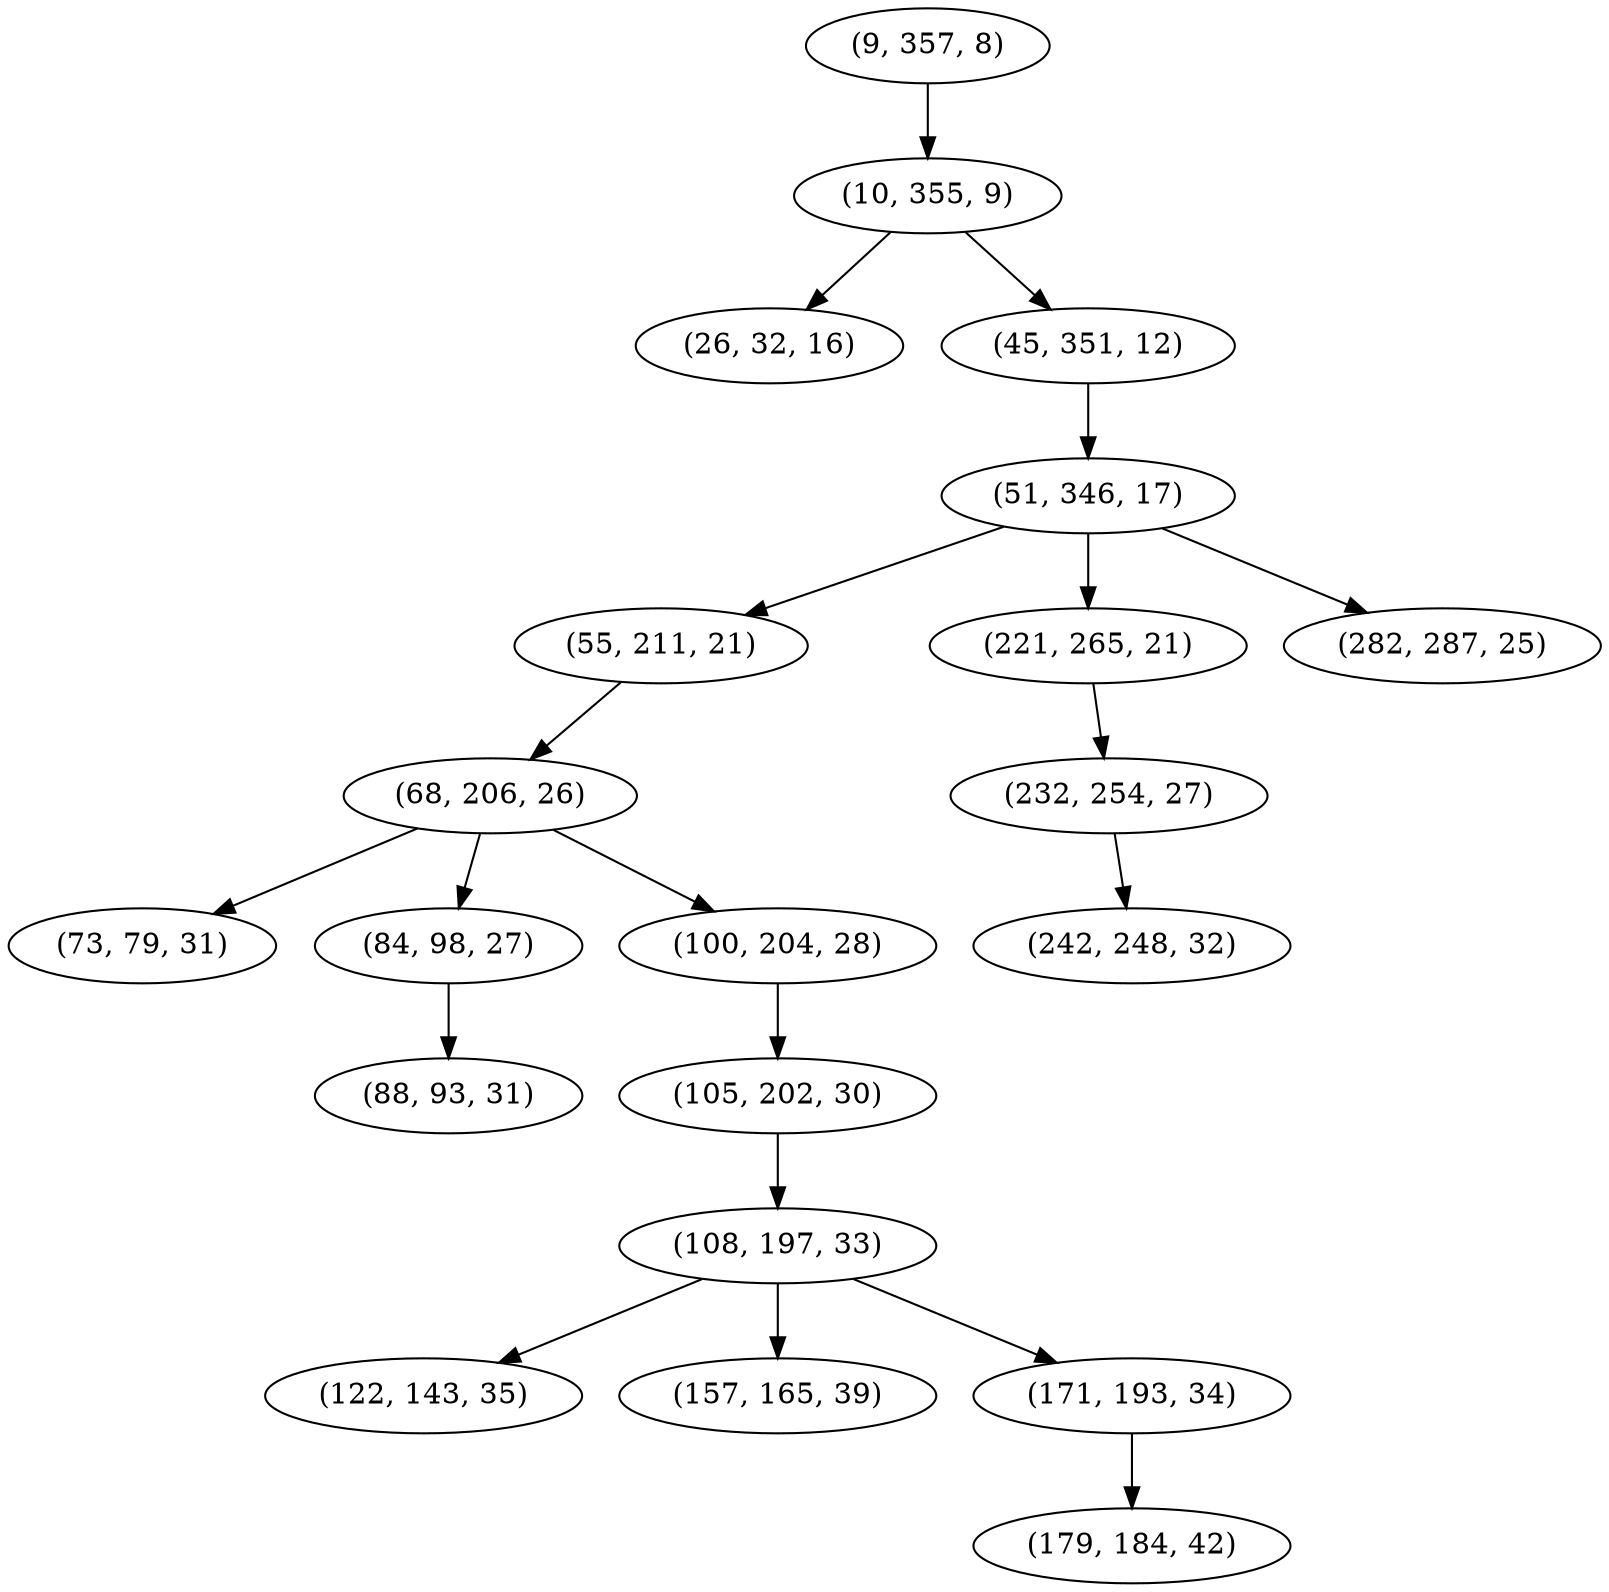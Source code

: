 digraph tree {
    "(9, 357, 8)";
    "(10, 355, 9)";
    "(26, 32, 16)";
    "(45, 351, 12)";
    "(51, 346, 17)";
    "(55, 211, 21)";
    "(68, 206, 26)";
    "(73, 79, 31)";
    "(84, 98, 27)";
    "(88, 93, 31)";
    "(100, 204, 28)";
    "(105, 202, 30)";
    "(108, 197, 33)";
    "(122, 143, 35)";
    "(157, 165, 39)";
    "(171, 193, 34)";
    "(179, 184, 42)";
    "(221, 265, 21)";
    "(232, 254, 27)";
    "(242, 248, 32)";
    "(282, 287, 25)";
    "(9, 357, 8)" -> "(10, 355, 9)";
    "(10, 355, 9)" -> "(26, 32, 16)";
    "(10, 355, 9)" -> "(45, 351, 12)";
    "(45, 351, 12)" -> "(51, 346, 17)";
    "(51, 346, 17)" -> "(55, 211, 21)";
    "(51, 346, 17)" -> "(221, 265, 21)";
    "(51, 346, 17)" -> "(282, 287, 25)";
    "(55, 211, 21)" -> "(68, 206, 26)";
    "(68, 206, 26)" -> "(73, 79, 31)";
    "(68, 206, 26)" -> "(84, 98, 27)";
    "(68, 206, 26)" -> "(100, 204, 28)";
    "(84, 98, 27)" -> "(88, 93, 31)";
    "(100, 204, 28)" -> "(105, 202, 30)";
    "(105, 202, 30)" -> "(108, 197, 33)";
    "(108, 197, 33)" -> "(122, 143, 35)";
    "(108, 197, 33)" -> "(157, 165, 39)";
    "(108, 197, 33)" -> "(171, 193, 34)";
    "(171, 193, 34)" -> "(179, 184, 42)";
    "(221, 265, 21)" -> "(232, 254, 27)";
    "(232, 254, 27)" -> "(242, 248, 32)";
}
